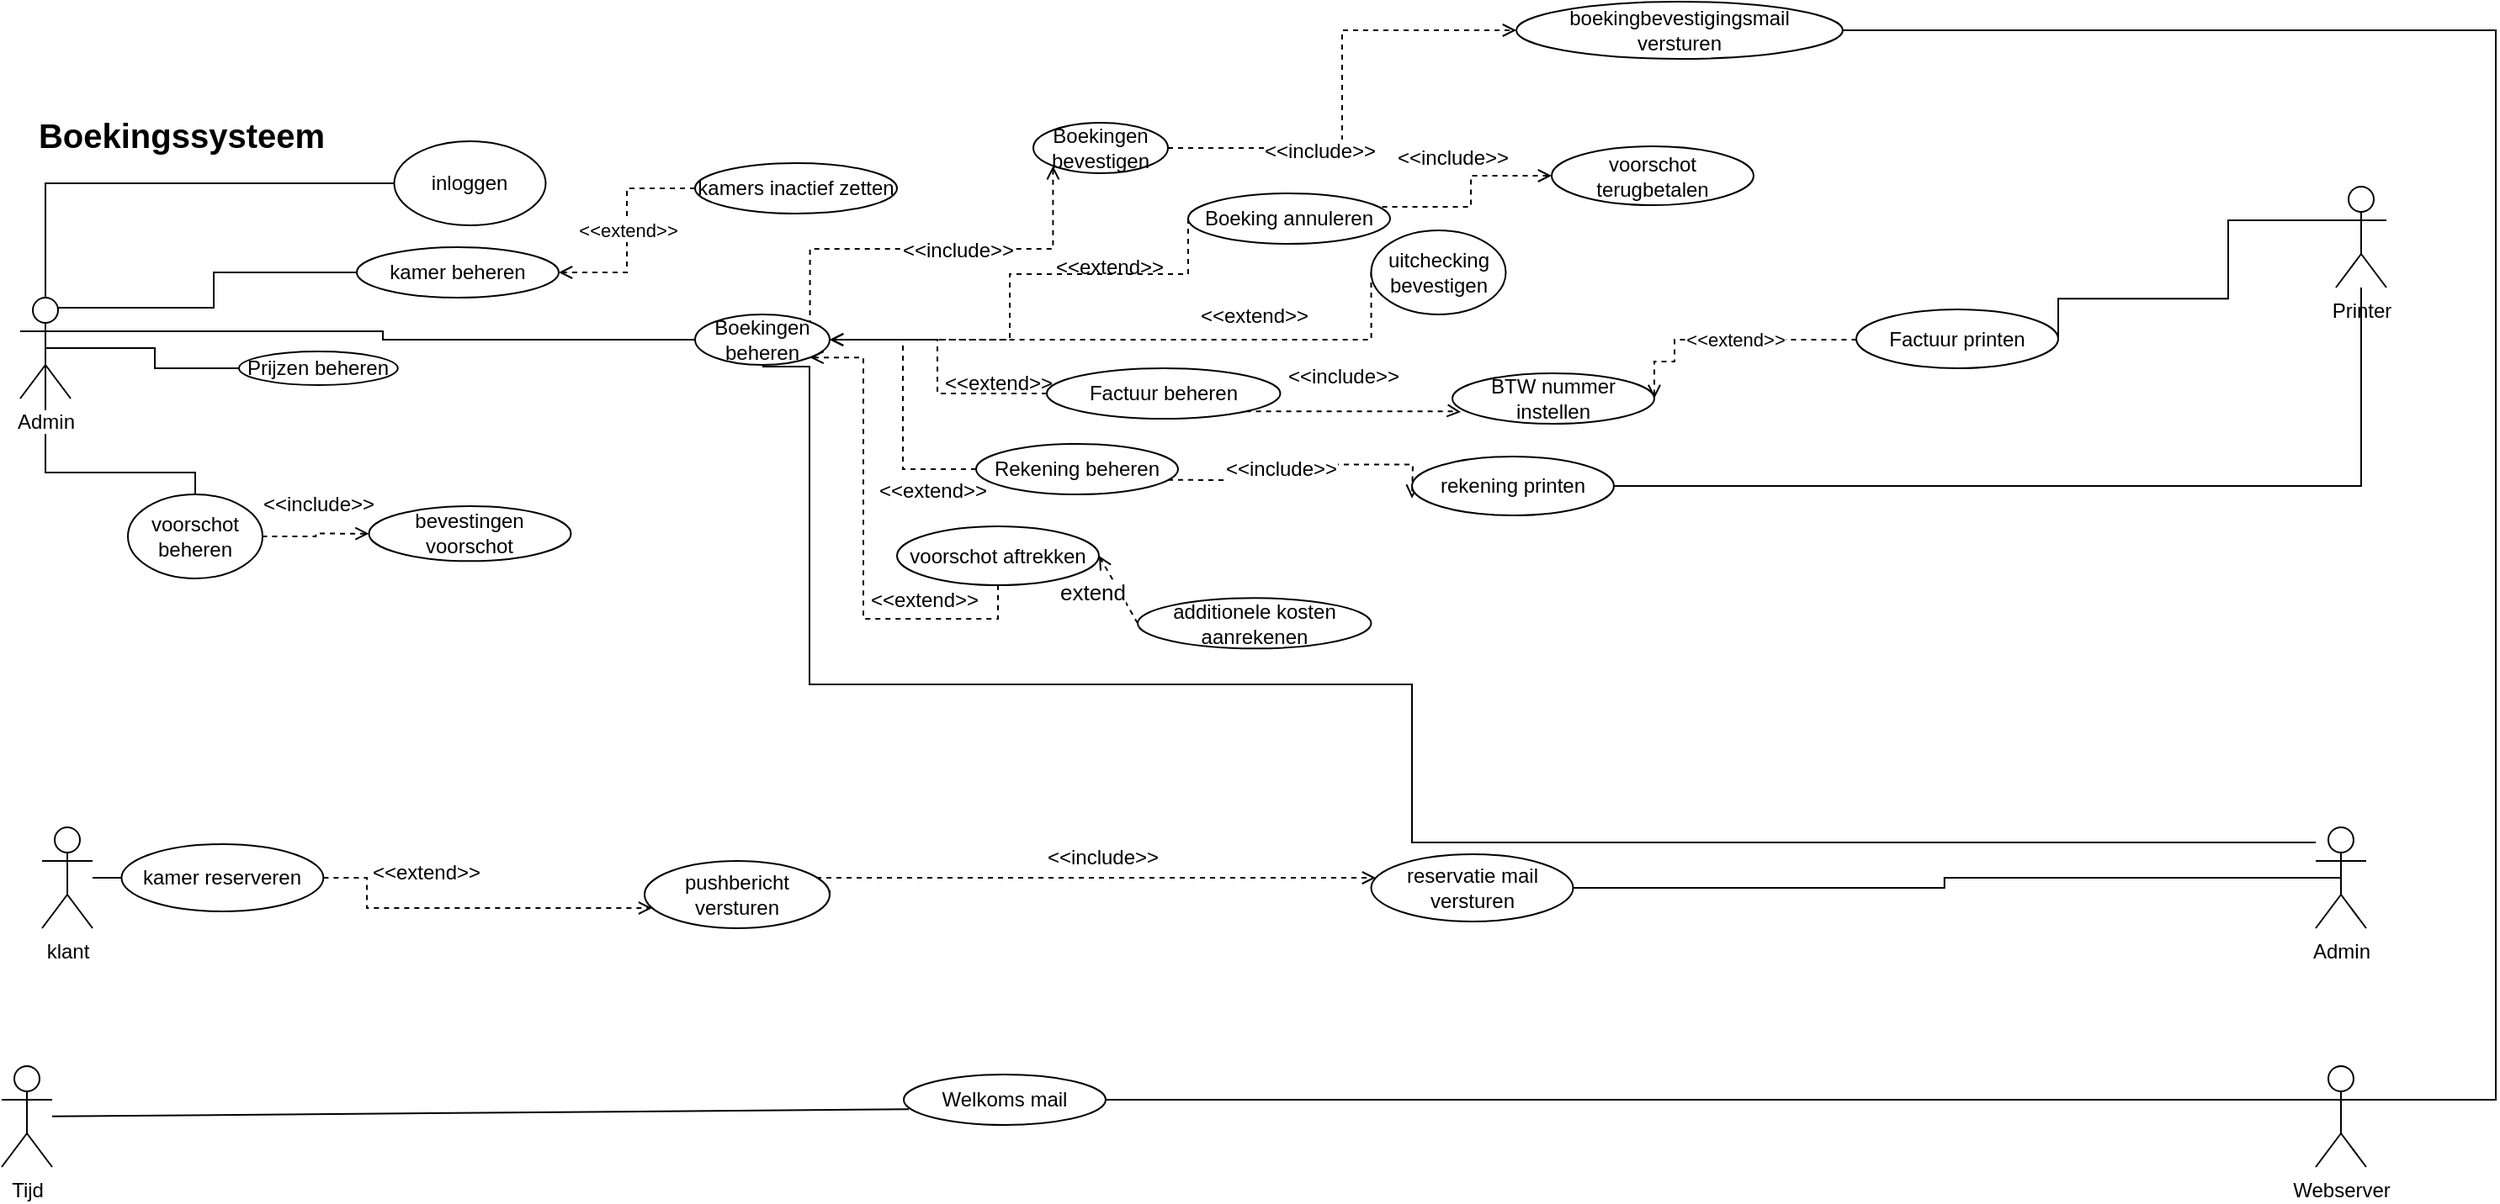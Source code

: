 <mxfile version="12.8.1" type="github">
  <diagram id="7y0MfUL8gaNoudwSiToa" name="Page-1">
    <mxGraphModel dx="747" dy="1918" grid="0" gridSize="10" guides="1" tooltips="1" connect="1" arrows="1" fold="1" page="1" pageScale="1" pageWidth="850" pageHeight="1100" math="0" shadow="0">
      <root>
        <mxCell id="0" />
        <mxCell id="1" parent="0" />
        <mxCell id="1i8iMDM1FqOiUuaK0SC1-1" value="&lt;div&gt;Printer&lt;/div&gt;" style="shape=umlActor;verticalLabelPosition=bottom;labelBackgroundColor=#ffffff;verticalAlign=top;html=1;outlineConnect=0;" vertex="1" parent="1">
          <mxGeometry x="1429" y="54.0" width="30" height="60" as="geometry" />
        </mxCell>
        <mxCell id="1i8iMDM1FqOiUuaK0SC1-2" value="Tijd" style="shape=umlActor;verticalLabelPosition=bottom;labelBackgroundColor=#ffffff;verticalAlign=top;html=1;outlineConnect=0;" vertex="1" parent="1">
          <mxGeometry x="42" y="577" width="30" height="60" as="geometry" />
        </mxCell>
        <mxCell id="1i8iMDM1FqOiUuaK0SC1-3" value="klant&lt;br&gt;" style="shape=umlActor;verticalLabelPosition=bottom;labelBackgroundColor=#ffffff;verticalAlign=top;html=1;outlineConnect=0;" vertex="1" parent="1">
          <mxGeometry x="66" y="435" width="30" height="60" as="geometry" />
        </mxCell>
        <mxCell id="1i8iMDM1FqOiUuaK0SC1-4" style="edgeStyle=orthogonalEdgeStyle;rounded=0;orthogonalLoop=1;jettySize=auto;html=1;exitX=0;exitY=0.5;exitDx=0;exitDy=0;entryX=0.5;entryY=0;entryDx=0;entryDy=0;entryPerimeter=0;endArrow=none;endFill=0;" edge="1" parent="1" source="1i8iMDM1FqOiUuaK0SC1-5" target="1i8iMDM1FqOiUuaK0SC1-27">
          <mxGeometry relative="1" as="geometry" />
        </mxCell>
        <mxCell id="1i8iMDM1FqOiUuaK0SC1-5" value="inloggen" style="ellipse;whiteSpace=wrap;html=1;" vertex="1" parent="1">
          <mxGeometry x="275.25" y="27" width="90" height="50" as="geometry" />
        </mxCell>
        <mxCell id="1i8iMDM1FqOiUuaK0SC1-6" style="edgeStyle=orthogonalEdgeStyle;rounded=0;orthogonalLoop=1;jettySize=auto;html=1;exitX=0;exitY=0.5;exitDx=0;exitDy=0;entryX=1;entryY=0.333;entryDx=0;entryDy=0;entryPerimeter=0;endArrow=none;endFill=0;" edge="1" parent="1" source="1i8iMDM1FqOiUuaK0SC1-9" target="1i8iMDM1FqOiUuaK0SC1-27">
          <mxGeometry relative="1" as="geometry" />
        </mxCell>
        <mxCell id="1i8iMDM1FqOiUuaK0SC1-7" style="edgeStyle=orthogonalEdgeStyle;rounded=0;orthogonalLoop=1;jettySize=auto;html=1;startArrow=none;startFill=0;endArrow=none;endFill=0;" edge="1" parent="1" target="1i8iMDM1FqOiUuaK0SC1-52">
          <mxGeometry relative="1" as="geometry">
            <Array as="points">
              <mxPoint x="522" y="161" />
              <mxPoint x="522" y="350" />
              <mxPoint x="880" y="350" />
              <mxPoint x="880" y="444" />
            </Array>
            <mxPoint x="494" y="161" as="sourcePoint" />
          </mxGeometry>
        </mxCell>
        <mxCell id="1i8iMDM1FqOiUuaK0SC1-8" style="edgeStyle=orthogonalEdgeStyle;rounded=0;orthogonalLoop=1;jettySize=auto;html=1;exitX=1;exitY=1;exitDx=0;exitDy=0;entryX=0.5;entryY=1;entryDx=0;entryDy=0;startArrow=open;startFill=0;endArrow=none;endFill=0;dashed=1;" edge="1" parent="1" source="1i8iMDM1FqOiUuaK0SC1-9" target="1i8iMDM1FqOiUuaK0SC1-37">
          <mxGeometry relative="1" as="geometry" />
        </mxCell>
        <mxCell id="1i8iMDM1FqOiUuaK0SC1-9" value="Boekingen beheren" style="ellipse;whiteSpace=wrap;html=1;" vertex="1" parent="1">
          <mxGeometry x="454" y="130" width="80" height="30" as="geometry" />
        </mxCell>
        <mxCell id="1i8iMDM1FqOiUuaK0SC1-10" value="voorschot beheren" style="ellipse;whiteSpace=wrap;html=1;" vertex="1" parent="1">
          <mxGeometry x="117" y="237" width="80" height="50" as="geometry" />
        </mxCell>
        <mxCell id="1i8iMDM1FqOiUuaK0SC1-83" style="edgeStyle=orthogonalEdgeStyle;rounded=0;orthogonalLoop=1;jettySize=auto;html=1;exitX=1;exitY=0.5;exitDx=0;exitDy=0;entryX=0;entryY=0.333;entryDx=0;entryDy=0;entryPerimeter=0;startArrow=none;startFill=0;endArrow=none;endFill=0;" edge="1" parent="1" source="1i8iMDM1FqOiUuaK0SC1-11" target="1i8iMDM1FqOiUuaK0SC1-32">
          <mxGeometry relative="1" as="geometry" />
        </mxCell>
        <mxCell id="1i8iMDM1FqOiUuaK0SC1-11" value="Welkoms mail" style="ellipse;whiteSpace=wrap;html=1;" vertex="1" parent="1">
          <mxGeometry x="578" y="582" width="120" height="30" as="geometry" />
        </mxCell>
        <mxCell id="1i8iMDM1FqOiUuaK0SC1-12" value="" style="endArrow=none;html=1;entryX=0.025;entryY=0.688;entryDx=0;entryDy=0;entryPerimeter=0;" edge="1" parent="1" source="1i8iMDM1FqOiUuaK0SC1-2" target="1i8iMDM1FqOiUuaK0SC1-11">
          <mxGeometry width="50" height="50" relative="1" as="geometry">
            <mxPoint x="79.19" y="689.351" as="sourcePoint" />
            <mxPoint x="379.19" y="529.66" as="targetPoint" />
          </mxGeometry>
        </mxCell>
        <mxCell id="1i8iMDM1FqOiUuaK0SC1-13" style="edgeStyle=orthogonalEdgeStyle;rounded=0;orthogonalLoop=1;jettySize=auto;html=1;exitX=1;exitY=0.5;exitDx=0;exitDy=0;dashed=1;startArrow=none;startFill=0;endArrow=open;endFill=0;" edge="1" parent="1" source="1i8iMDM1FqOiUuaK0SC1-14" target="1i8iMDM1FqOiUuaK0SC1-34">
          <mxGeometry relative="1" as="geometry">
            <Array as="points">
              <mxPoint x="259" y="465" />
              <mxPoint x="259" y="483" />
            </Array>
          </mxGeometry>
        </mxCell>
        <mxCell id="1i8iMDM1FqOiUuaK0SC1-14" value="kamer reserveren" style="ellipse;whiteSpace=wrap;html=1;" vertex="1" parent="1">
          <mxGeometry x="113.19" y="445" width="120" height="40" as="geometry" />
        </mxCell>
        <mxCell id="1i8iMDM1FqOiUuaK0SC1-15" value="" style="endArrow=none;html=1;entryX=0;entryY=0.5;entryDx=0;entryDy=0;" edge="1" parent="1" source="1i8iMDM1FqOiUuaK0SC1-3" target="1i8iMDM1FqOiUuaK0SC1-14">
          <mxGeometry width="50" height="50" relative="1" as="geometry">
            <mxPoint x="336.0" y="395" as="sourcePoint" />
            <mxPoint x="386.0" y="345" as="targetPoint" />
          </mxGeometry>
        </mxCell>
        <mxCell id="1i8iMDM1FqOiUuaK0SC1-16" style="edgeStyle=orthogonalEdgeStyle;rounded=0;orthogonalLoop=1;jettySize=auto;html=1;exitX=0;exitY=0.5;exitDx=0;exitDy=0;entryX=0.75;entryY=0.1;entryDx=0;entryDy=0;entryPerimeter=0;endArrow=none;endFill=0;" edge="1" parent="1" source="1i8iMDM1FqOiUuaK0SC1-17" target="1i8iMDM1FqOiUuaK0SC1-27">
          <mxGeometry relative="1" as="geometry" />
        </mxCell>
        <mxCell id="1i8iMDM1FqOiUuaK0SC1-17" value="kamer beheren" style="ellipse;whiteSpace=wrap;html=1;" vertex="1" parent="1">
          <mxGeometry x="253" y="90" width="120" height="30" as="geometry" />
        </mxCell>
        <mxCell id="1i8iMDM1FqOiUuaK0SC1-18" value="Boekingssysteem" style="text;html=1;strokeColor=none;fillColor=none;align=center;verticalAlign=middle;whiteSpace=wrap;rounded=0;fontSize=20;fontStyle=1" vertex="1" parent="1">
          <mxGeometry x="129.25" y="13" width="40" height="20" as="geometry" />
        </mxCell>
        <mxCell id="1i8iMDM1FqOiUuaK0SC1-19" style="edgeStyle=orthogonalEdgeStyle;rounded=0;orthogonalLoop=1;jettySize=auto;html=1;exitX=0;exitY=0.5;exitDx=0;exitDy=0;entryX=1;entryY=0.5;entryDx=0;entryDy=0;dashed=1;startArrow=open;startFill=0;endArrow=none;endFill=0;" edge="1" parent="1" source="1i8iMDM1FqOiUuaK0SC1-20" target="1i8iMDM1FqOiUuaK0SC1-10">
          <mxGeometry relative="1" as="geometry" />
        </mxCell>
        <mxCell id="1i8iMDM1FqOiUuaK0SC1-20" value="bevestingen voorschot" style="ellipse;whiteSpace=wrap;html=1;" vertex="1" parent="1">
          <mxGeometry x="260.25" y="244.0" width="120" height="32.66" as="geometry" />
        </mxCell>
        <mxCell id="1i8iMDM1FqOiUuaK0SC1-21" style="edgeStyle=orthogonalEdgeStyle;rounded=0;orthogonalLoop=1;jettySize=auto;html=1;exitX=0;exitY=0.5;exitDx=0;exitDy=0;entryX=0.5;entryY=0.5;entryDx=0;entryDy=0;entryPerimeter=0;endArrow=none;endFill=0;" edge="1" parent="1" source="1i8iMDM1FqOiUuaK0SC1-22" target="1i8iMDM1FqOiUuaK0SC1-27">
          <mxGeometry relative="1" as="geometry" />
        </mxCell>
        <mxCell id="1i8iMDM1FqOiUuaK0SC1-22" value="Prijzen beheren" style="ellipse;whiteSpace=wrap;html=1;" vertex="1" parent="1">
          <mxGeometry x="182.99" y="152" width="94.38" height="20" as="geometry" />
        </mxCell>
        <mxCell id="1i8iMDM1FqOiUuaK0SC1-23" style="edgeStyle=orthogonalEdgeStyle;rounded=0;orthogonalLoop=1;jettySize=auto;html=1;exitX=1;exitY=1;exitDx=0;exitDy=0;entryX=0.042;entryY=0.767;entryDx=0;entryDy=0;entryPerimeter=0;dashed=1;startArrow=none;startFill=0;endArrow=open;endFill=0;" edge="1" parent="1" source="1i8iMDM1FqOiUuaK0SC1-24" target="1i8iMDM1FqOiUuaK0SC1-30">
          <mxGeometry relative="1" as="geometry">
            <Array as="points">
              <mxPoint x="905" y="187" />
            </Array>
          </mxGeometry>
        </mxCell>
        <mxCell id="1i8iMDM1FqOiUuaK0SC1-96" style="edgeStyle=orthogonalEdgeStyle;rounded=0;orthogonalLoop=1;jettySize=auto;html=1;exitX=0;exitY=0.5;exitDx=0;exitDy=0;entryX=1;entryY=0.5;entryDx=0;entryDy=0;dashed=1;startArrow=none;startFill=0;endArrow=open;endFill=0;" edge="1" parent="1" source="1i8iMDM1FqOiUuaK0SC1-24" target="1i8iMDM1FqOiUuaK0SC1-9">
          <mxGeometry relative="1" as="geometry">
            <Array as="points">
              <mxPoint x="598" y="177" />
              <mxPoint x="598" y="145" />
            </Array>
          </mxGeometry>
        </mxCell>
        <mxCell id="1i8iMDM1FqOiUuaK0SC1-24" value="Factuur beheren" style="ellipse;whiteSpace=wrap;html=1;" vertex="1" parent="1">
          <mxGeometry x="663" y="162" width="138.75" height="30" as="geometry" />
        </mxCell>
        <mxCell id="1i8iMDM1FqOiUuaK0SC1-25" value="additionele kosten&lt;br&gt;aanrekenen" style="ellipse;whiteSpace=wrap;html=1;" vertex="1" parent="1">
          <mxGeometry x="717" y="298.67" width="138.75" height="30" as="geometry" />
        </mxCell>
        <mxCell id="1i8iMDM1FqOiUuaK0SC1-26" style="edgeStyle=orthogonalEdgeStyle;rounded=0;orthogonalLoop=1;jettySize=auto;html=1;exitX=0.5;exitY=0.5;exitDx=0;exitDy=0;exitPerimeter=0;endArrow=none;endFill=0;" edge="1" parent="1" source="1i8iMDM1FqOiUuaK0SC1-27" target="1i8iMDM1FqOiUuaK0SC1-10">
          <mxGeometry relative="1" as="geometry">
            <Array as="points">
              <mxPoint x="68" y="224" />
              <mxPoint x="157" y="224" />
            </Array>
          </mxGeometry>
        </mxCell>
        <mxCell id="1i8iMDM1FqOiUuaK0SC1-27" value="Admin" style="shape=umlActor;verticalLabelPosition=bottom;labelBackgroundColor=#ffffff;verticalAlign=top;html=1;outlineConnect=0;" vertex="1" parent="1">
          <mxGeometry x="53" y="120" width="30" height="60" as="geometry" />
        </mxCell>
        <mxCell id="1i8iMDM1FqOiUuaK0SC1-29" value="&amp;lt;&amp;lt;extend&amp;gt;&amp;gt;" style="edgeStyle=orthogonalEdgeStyle;rounded=0;orthogonalLoop=1;jettySize=auto;html=1;exitX=1;exitY=0.5;exitDx=0;exitDy=0;dashed=1;startArrow=open;startFill=0;endArrow=none;endFill=0;" edge="1" parent="1" source="1i8iMDM1FqOiUuaK0SC1-30" target="1i8iMDM1FqOiUuaK0SC1-48">
          <mxGeometry x="0.068" relative="1" as="geometry">
            <Array as="points">
              <mxPoint x="1024" y="158" />
              <mxPoint x="1036" y="158" />
              <mxPoint x="1036" y="145" />
            </Array>
            <mxPoint as="offset" />
          </mxGeometry>
        </mxCell>
        <mxCell id="1i8iMDM1FqOiUuaK0SC1-30" value="BTW nummer instellen" style="ellipse;whiteSpace=wrap;html=1;" vertex="1" parent="1">
          <mxGeometry x="904" y="165" width="120" height="30" as="geometry" />
        </mxCell>
        <mxCell id="1i8iMDM1FqOiUuaK0SC1-32" value="Webserver" style="shape=umlActor;verticalLabelPosition=bottom;labelBackgroundColor=#ffffff;verticalAlign=top;html=1;outlineConnect=0;" vertex="1" parent="1">
          <mxGeometry x="1417" y="577" width="30" height="60" as="geometry" />
        </mxCell>
        <mxCell id="1i8iMDM1FqOiUuaK0SC1-78" style="edgeStyle=orthogonalEdgeStyle;rounded=0;orthogonalLoop=1;jettySize=auto;html=1;exitX=1;exitY=0.5;exitDx=0;exitDy=0;dashed=1;startArrow=none;startFill=0;endArrow=open;endFill=0;" edge="1" parent="1" source="1i8iMDM1FqOiUuaK0SC1-34" target="1i8iMDM1FqOiUuaK0SC1-60">
          <mxGeometry relative="1" as="geometry">
            <Array as="points">
              <mxPoint x="490" y="473" />
              <mxPoint x="490" y="465" />
            </Array>
          </mxGeometry>
        </mxCell>
        <mxCell id="1i8iMDM1FqOiUuaK0SC1-80" value="&amp;lt;&amp;lt;include&amp;gt;&amp;gt;" style="text;html=1;align=center;verticalAlign=middle;resizable=0;points=[];labelBackgroundColor=#ffffff;" vertex="1" connectable="0" parent="1i8iMDM1FqOiUuaK0SC1-78">
          <mxGeometry x="0.267" y="1" relative="1" as="geometry">
            <mxPoint x="-8" y="-11" as="offset" />
          </mxGeometry>
        </mxCell>
        <mxCell id="1i8iMDM1FqOiUuaK0SC1-34" value="pushbericht&lt;br&gt;versturen" style="ellipse;whiteSpace=wrap;html=1;" vertex="1" parent="1">
          <mxGeometry x="424" y="455" width="110" height="40" as="geometry" />
        </mxCell>
        <mxCell id="1i8iMDM1FqOiUuaK0SC1-87" style="edgeStyle=orthogonalEdgeStyle;rounded=0;orthogonalLoop=1;jettySize=auto;html=1;exitX=0;exitY=0.5;exitDx=0;exitDy=0;entryX=1;entryY=0.5;entryDx=0;entryDy=0;startArrow=none;startFill=0;endArrow=none;endFill=0;dashed=1;" edge="1" parent="1" source="1i8iMDM1FqOiUuaK0SC1-36" target="1i8iMDM1FqOiUuaK0SC1-9">
          <mxGeometry relative="1" as="geometry">
            <Array as="points">
              <mxPoint x="856" y="145" />
            </Array>
          </mxGeometry>
        </mxCell>
        <mxCell id="1i8iMDM1FqOiUuaK0SC1-36" value="uitchecking bevestigen" style="ellipse;whiteSpace=wrap;html=1;" vertex="1" parent="1">
          <mxGeometry x="855.75" y="80" width="80" height="50" as="geometry" />
        </mxCell>
        <mxCell id="1i8iMDM1FqOiUuaK0SC1-37" value="voorschot aftrekken" style="ellipse;whiteSpace=wrap;html=1;" vertex="1" parent="1">
          <mxGeometry x="574" y="256" width="120" height="35" as="geometry" />
        </mxCell>
        <mxCell id="1i8iMDM1FqOiUuaK0SC1-38" value="" style="endArrow=open;dashed=1;html=1;entryX=1;entryY=0.5;entryDx=0;entryDy=0;exitX=0;exitY=0.5;exitDx=0;exitDy=0;startArrow=none;startFill=0;endFill=0;" edge="1" parent="1" source="1i8iMDM1FqOiUuaK0SC1-25" target="1i8iMDM1FqOiUuaK0SC1-37">
          <mxGeometry width="50" height="50" relative="1" as="geometry">
            <mxPoint x="600.88" y="356.67" as="sourcePoint" />
            <mxPoint x="650.88" y="306.67" as="targetPoint" />
          </mxGeometry>
        </mxCell>
        <mxCell id="1i8iMDM1FqOiUuaK0SC1-39" value="extend" style="text;html=1;align=center;verticalAlign=middle;resizable=0;points=[];labelBackgroundColor=#ffffff;fontSize=13;" vertex="1" connectable="0" parent="1i8iMDM1FqOiUuaK0SC1-38">
          <mxGeometry x="-0.452" y="4" relative="1" as="geometry">
            <mxPoint x="-17.55" y="-9.7" as="offset" />
          </mxGeometry>
        </mxCell>
        <mxCell id="1i8iMDM1FqOiUuaK0SC1-86" style="edgeStyle=orthogonalEdgeStyle;rounded=0;orthogonalLoop=1;jettySize=auto;html=1;exitX=0;exitY=0.5;exitDx=0;exitDy=0;entryX=1;entryY=0.5;entryDx=0;entryDy=0;startArrow=none;startFill=0;endArrow=none;endFill=0;dashed=1;" edge="1" parent="1" source="1i8iMDM1FqOiUuaK0SC1-41" target="1i8iMDM1FqOiUuaK0SC1-9">
          <mxGeometry relative="1" as="geometry">
            <Array as="points">
              <mxPoint x="747" y="106" />
              <mxPoint x="641" y="106" />
              <mxPoint x="641" y="145" />
            </Array>
          </mxGeometry>
        </mxCell>
        <mxCell id="1i8iMDM1FqOiUuaK0SC1-41" value="Boeking annuleren" style="ellipse;whiteSpace=wrap;html=1;" vertex="1" parent="1">
          <mxGeometry x="747" y="58" width="120" height="30" as="geometry" />
        </mxCell>
        <mxCell id="1i8iMDM1FqOiUuaK0SC1-43" style="edgeStyle=orthogonalEdgeStyle;rounded=0;orthogonalLoop=1;jettySize=auto;html=1;exitX=1;exitY=0.5;exitDx=0;exitDy=0;entryX=0;entryY=0.5;entryDx=0;entryDy=0;dashed=1;startArrow=none;startFill=0;endArrow=open;endFill=0;" edge="1" parent="1">
          <mxGeometry relative="1" as="geometry">
            <mxPoint x="735" y="228.33" as="sourcePoint" />
            <mxPoint x="880" y="239.33" as="targetPoint" />
          </mxGeometry>
        </mxCell>
        <mxCell id="1i8iMDM1FqOiUuaK0SC1-44" value="&amp;lt;&amp;lt;include&amp;gt;&amp;gt;" style="text;html=1;align=center;verticalAlign=middle;resizable=0;points=[];labelBackgroundColor=#ffffff;" vertex="1" connectable="0" parent="1i8iMDM1FqOiUuaK0SC1-43">
          <mxGeometry x="0.301" y="-3" relative="1" as="geometry">
            <mxPoint x="-37.88" y="-0.29" as="offset" />
          </mxGeometry>
        </mxCell>
        <mxCell id="1i8iMDM1FqOiUuaK0SC1-88" style="edgeStyle=orthogonalEdgeStyle;rounded=0;orthogonalLoop=1;jettySize=auto;html=1;exitX=0;exitY=0.5;exitDx=0;exitDy=0;entryX=1;entryY=0.5;entryDx=0;entryDy=0;dashed=1;startArrow=none;startFill=0;endArrow=open;endFill=0;" edge="1" parent="1" source="1i8iMDM1FqOiUuaK0SC1-45" target="1i8iMDM1FqOiUuaK0SC1-9">
          <mxGeometry relative="1" as="geometry" />
        </mxCell>
        <mxCell id="1i8iMDM1FqOiUuaK0SC1-45" value="Rekening beheren" style="ellipse;whiteSpace=wrap;html=1;" vertex="1" parent="1">
          <mxGeometry x="621" y="207" width="120" height="30" as="geometry" />
        </mxCell>
        <mxCell id="1i8iMDM1FqOiUuaK0SC1-84" style="edgeStyle=orthogonalEdgeStyle;rounded=0;orthogonalLoop=1;jettySize=auto;html=1;exitX=1;exitY=0.5;exitDx=0;exitDy=0;startArrow=none;startFill=0;endArrow=none;endFill=0;" edge="1" parent="1" source="1i8iMDM1FqOiUuaK0SC1-46" target="1i8iMDM1FqOiUuaK0SC1-1">
          <mxGeometry relative="1" as="geometry" />
        </mxCell>
        <mxCell id="1i8iMDM1FqOiUuaK0SC1-46" value="rekening printen" style="ellipse;whiteSpace=wrap;html=1;" vertex="1" parent="1">
          <mxGeometry x="880" y="214.5" width="120" height="35" as="geometry" />
        </mxCell>
        <mxCell id="1i8iMDM1FqOiUuaK0SC1-47" style="edgeStyle=orthogonalEdgeStyle;rounded=0;orthogonalLoop=1;jettySize=auto;html=1;exitX=1;exitY=0.5;exitDx=0;exitDy=0;endArrow=none;endFill=0;entryX=0;entryY=0.333;entryDx=0;entryDy=0;entryPerimeter=0;" edge="1" parent="1" source="1i8iMDM1FqOiUuaK0SC1-48" target="1i8iMDM1FqOiUuaK0SC1-1">
          <mxGeometry relative="1" as="geometry">
            <mxPoint x="1319.5" y="120.67" as="targetPoint" />
            <Array as="points">
              <mxPoint x="1320" y="120.67" />
              <mxPoint x="1365" y="120.67" />
              <mxPoint x="1365" y="70.67" />
            </Array>
          </mxGeometry>
        </mxCell>
        <mxCell id="1i8iMDM1FqOiUuaK0SC1-48" value="Factuur printen" style="ellipse;whiteSpace=wrap;html=1;" vertex="1" parent="1">
          <mxGeometry x="1144" y="127.0" width="120" height="35" as="geometry" />
        </mxCell>
        <mxCell id="1i8iMDM1FqOiUuaK0SC1-49" value="&amp;lt;&amp;lt;extend&amp;gt;&amp;gt;" style="edgeStyle=orthogonalEdgeStyle;rounded=0;orthogonalLoop=1;jettySize=auto;html=1;exitX=0;exitY=0.5;exitDx=0;exitDy=0;entryX=1;entryY=0.5;entryDx=0;entryDy=0;dashed=1;endArrow=open;endFill=0;startArrow=none;startFill=0;" edge="1" parent="1" source="1i8iMDM1FqOiUuaK0SC1-50" target="1i8iMDM1FqOiUuaK0SC1-17">
          <mxGeometry relative="1" as="geometry" />
        </mxCell>
        <mxCell id="1i8iMDM1FqOiUuaK0SC1-50" value="kamers inactief zetten" style="ellipse;whiteSpace=wrap;html=1;" vertex="1" parent="1">
          <mxGeometry x="454" y="40" width="120" height="30" as="geometry" />
        </mxCell>
        <mxCell id="1i8iMDM1FqOiUuaK0SC1-52" value="Admin" style="shape=umlActor;verticalLabelPosition=bottom;labelBackgroundColor=#ffffff;verticalAlign=top;html=1;outlineConnect=0;" vertex="1" parent="1">
          <mxGeometry x="1417" y="435" width="30" height="60" as="geometry" />
        </mxCell>
        <mxCell id="1i8iMDM1FqOiUuaK0SC1-53" value="&amp;lt;&amp;lt;extend&amp;gt;&amp;gt;" style="text;html=1;align=center;verticalAlign=middle;resizable=0;points=[];autosize=1;" vertex="1" parent="1">
          <mxGeometry x="257.25" y="453" width="74" height="18" as="geometry" />
        </mxCell>
        <mxCell id="1i8iMDM1FqOiUuaK0SC1-54" value="&amp;lt;&amp;lt;include&amp;gt;&amp;gt;" style="text;html=1;align=center;verticalAlign=middle;resizable=0;points=[];autosize=1;" vertex="1" parent="1">
          <mxGeometry x="801" y="158" width="76" height="18" as="geometry" />
        </mxCell>
        <mxCell id="1i8iMDM1FqOiUuaK0SC1-55" value="&amp;lt;&amp;lt;extend&amp;gt;&amp;gt;" style="text;html=1;align=center;verticalAlign=middle;resizable=0;points=[];autosize=1;" vertex="1" parent="1">
          <mxGeometry x="663" y="93" width="74" height="18" as="geometry" />
        </mxCell>
        <mxCell id="1i8iMDM1FqOiUuaK0SC1-56" value="&amp;lt;&amp;lt;extend&amp;gt;&amp;gt;" style="text;html=1;align=center;verticalAlign=middle;resizable=0;points=[];autosize=1;" vertex="1" parent="1">
          <mxGeometry x="749.38" y="122" width="74" height="18" as="geometry" />
        </mxCell>
        <mxCell id="1i8iMDM1FqOiUuaK0SC1-57" value="&amp;lt;&amp;lt;include&amp;gt;&amp;gt;" style="text;html=1;align=center;verticalAlign=middle;resizable=0;points=[];autosize=1;" vertex="1" parent="1">
          <mxGeometry x="192.18" y="234" width="76" height="18" as="geometry" />
        </mxCell>
        <mxCell id="1i8iMDM1FqOiUuaK0SC1-79" style="edgeStyle=orthogonalEdgeStyle;rounded=0;orthogonalLoop=1;jettySize=auto;html=1;exitX=1;exitY=0.5;exitDx=0;exitDy=0;dashed=1;startArrow=open;startFill=0;endArrow=open;endFill=0;strokeColor=none;" edge="1" parent="1" source="1i8iMDM1FqOiUuaK0SC1-60" target="1i8iMDM1FqOiUuaK0SC1-52">
          <mxGeometry relative="1" as="geometry" />
        </mxCell>
        <mxCell id="1i8iMDM1FqOiUuaK0SC1-81" style="edgeStyle=orthogonalEdgeStyle;rounded=0;orthogonalLoop=1;jettySize=auto;html=1;exitX=1;exitY=0.5;exitDx=0;exitDy=0;entryX=0.5;entryY=0.5;entryDx=0;entryDy=0;entryPerimeter=0;startArrow=none;startFill=0;endArrow=none;endFill=0;" edge="1" parent="1" source="1i8iMDM1FqOiUuaK0SC1-60" target="1i8iMDM1FqOiUuaK0SC1-52">
          <mxGeometry relative="1" as="geometry" />
        </mxCell>
        <mxCell id="1i8iMDM1FqOiUuaK0SC1-60" value="reservatie mail versturen" style="ellipse;whiteSpace=wrap;html=1;" vertex="1" parent="1">
          <mxGeometry x="855.75" y="451" width="120" height="40" as="geometry" />
        </mxCell>
        <mxCell id="1i8iMDM1FqOiUuaK0SC1-61" value="&amp;lt;&amp;lt;extend&amp;gt;&amp;gt;" style="text;html=1;align=center;verticalAlign=middle;resizable=0;points=[];autosize=1;" vertex="1" parent="1">
          <mxGeometry x="553" y="291" width="74" height="18" as="geometry" />
        </mxCell>
        <mxCell id="1i8iMDM1FqOiUuaK0SC1-91" style="edgeStyle=orthogonalEdgeStyle;rounded=0;orthogonalLoop=1;jettySize=auto;html=1;exitX=1;exitY=0.5;exitDx=0;exitDy=0;entryX=1;entryY=0.333;entryDx=0;entryDy=0;entryPerimeter=0;startArrow=none;startFill=0;endArrow=none;endFill=0;" edge="1" parent="1" source="1i8iMDM1FqOiUuaK0SC1-67" target="1i8iMDM1FqOiUuaK0SC1-32">
          <mxGeometry relative="1" as="geometry">
            <Array as="points">
              <mxPoint x="1524" y="-39" />
              <mxPoint x="1524" y="597" />
            </Array>
          </mxGeometry>
        </mxCell>
        <mxCell id="1i8iMDM1FqOiUuaK0SC1-67" value="boekingbevestigingsmail&lt;br&gt;versturen" style="ellipse;whiteSpace=wrap;html=1;" vertex="1" parent="1">
          <mxGeometry x="942" y="-56" width="194" height="34" as="geometry" />
        </mxCell>
        <mxCell id="1i8iMDM1FqOiUuaK0SC1-73" style="edgeStyle=orthogonalEdgeStyle;rounded=0;orthogonalLoop=1;jettySize=auto;html=1;exitX=0;exitY=1;exitDx=0;exitDy=0;entryX=1;entryY=0;entryDx=0;entryDy=0;startArrow=open;startFill=0;endArrow=none;endFill=0;dashed=1;" edge="1" parent="1" source="1i8iMDM1FqOiUuaK0SC1-72" target="1i8iMDM1FqOiUuaK0SC1-9">
          <mxGeometry relative="1" as="geometry">
            <Array as="points">
              <mxPoint x="667" y="91" />
              <mxPoint x="522" y="91" />
            </Array>
          </mxGeometry>
        </mxCell>
        <mxCell id="1i8iMDM1FqOiUuaK0SC1-76" value="&amp;lt;&amp;lt;include&amp;gt;&amp;gt;" style="text;html=1;align=center;verticalAlign=middle;resizable=0;points=[];labelBackgroundColor=#ffffff;" vertex="1" connectable="0" parent="1i8iMDM1FqOiUuaK0SC1-73">
          <mxGeometry x="-0.105" y="1" relative="1" as="geometry">
            <mxPoint as="offset" />
          </mxGeometry>
        </mxCell>
        <mxCell id="1i8iMDM1FqOiUuaK0SC1-74" style="edgeStyle=orthogonalEdgeStyle;rounded=0;orthogonalLoop=1;jettySize=auto;html=1;exitX=1;exitY=0.5;exitDx=0;exitDy=0;entryX=0;entryY=0.5;entryDx=0;entryDy=0;startArrow=none;startFill=0;endArrow=open;endFill=0;dashed=1;" edge="1" parent="1" source="1i8iMDM1FqOiUuaK0SC1-72" target="1i8iMDM1FqOiUuaK0SC1-67">
          <mxGeometry relative="1" as="geometry" />
        </mxCell>
        <mxCell id="1i8iMDM1FqOiUuaK0SC1-77" value="&amp;lt;&amp;lt;include&amp;gt;&amp;gt;" style="text;html=1;align=center;verticalAlign=middle;resizable=0;points=[];labelBackgroundColor=#ffffff;" vertex="1" connectable="0" parent="1i8iMDM1FqOiUuaK0SC1-74">
          <mxGeometry x="-0.35" y="-2" relative="1" as="geometry">
            <mxPoint as="offset" />
          </mxGeometry>
        </mxCell>
        <mxCell id="1i8iMDM1FqOiUuaK0SC1-72" value="Boekingen bevestigen" style="ellipse;whiteSpace=wrap;html=1;" vertex="1" parent="1">
          <mxGeometry x="655" y="16" width="80" height="30" as="geometry" />
        </mxCell>
        <mxCell id="1i8iMDM1FqOiUuaK0SC1-89" value="&amp;lt;&amp;lt;extend&amp;gt;&amp;gt;" style="text;html=1;align=center;verticalAlign=middle;resizable=0;points=[];autosize=1;" vertex="1" parent="1">
          <mxGeometry x="558" y="226" width="74" height="18" as="geometry" />
        </mxCell>
        <mxCell id="1i8iMDM1FqOiUuaK0SC1-94" style="edgeStyle=orthogonalEdgeStyle;rounded=0;orthogonalLoop=1;jettySize=auto;html=1;exitX=0;exitY=0.5;exitDx=0;exitDy=0;entryX=0.953;entryY=0.267;entryDx=0;entryDy=0;entryPerimeter=0;startArrow=open;startFill=0;endArrow=none;endFill=0;dashed=1;" edge="1" parent="1" source="1i8iMDM1FqOiUuaK0SC1-93" target="1i8iMDM1FqOiUuaK0SC1-41">
          <mxGeometry relative="1" as="geometry" />
        </mxCell>
        <mxCell id="1i8iMDM1FqOiUuaK0SC1-93" value="voorschot terugbetalen" style="ellipse;whiteSpace=wrap;html=1;" vertex="1" parent="1">
          <mxGeometry x="963" y="30" width="120" height="35" as="geometry" />
        </mxCell>
        <mxCell id="1i8iMDM1FqOiUuaK0SC1-95" value="&amp;lt;&amp;lt;include&amp;gt;&amp;gt;" style="text;html=1;align=center;verticalAlign=middle;resizable=0;points=[];autosize=1;" vertex="1" parent="1">
          <mxGeometry x="866" y="28" width="76" height="18" as="geometry" />
        </mxCell>
        <mxCell id="1i8iMDM1FqOiUuaK0SC1-97" value="&amp;lt;&amp;lt;extend&amp;gt;&amp;gt;" style="text;html=1;align=center;verticalAlign=middle;resizable=0;points=[];autosize=1;" vertex="1" parent="1">
          <mxGeometry x="597" y="162" width="74" height="18" as="geometry" />
        </mxCell>
      </root>
    </mxGraphModel>
  </diagram>
</mxfile>
